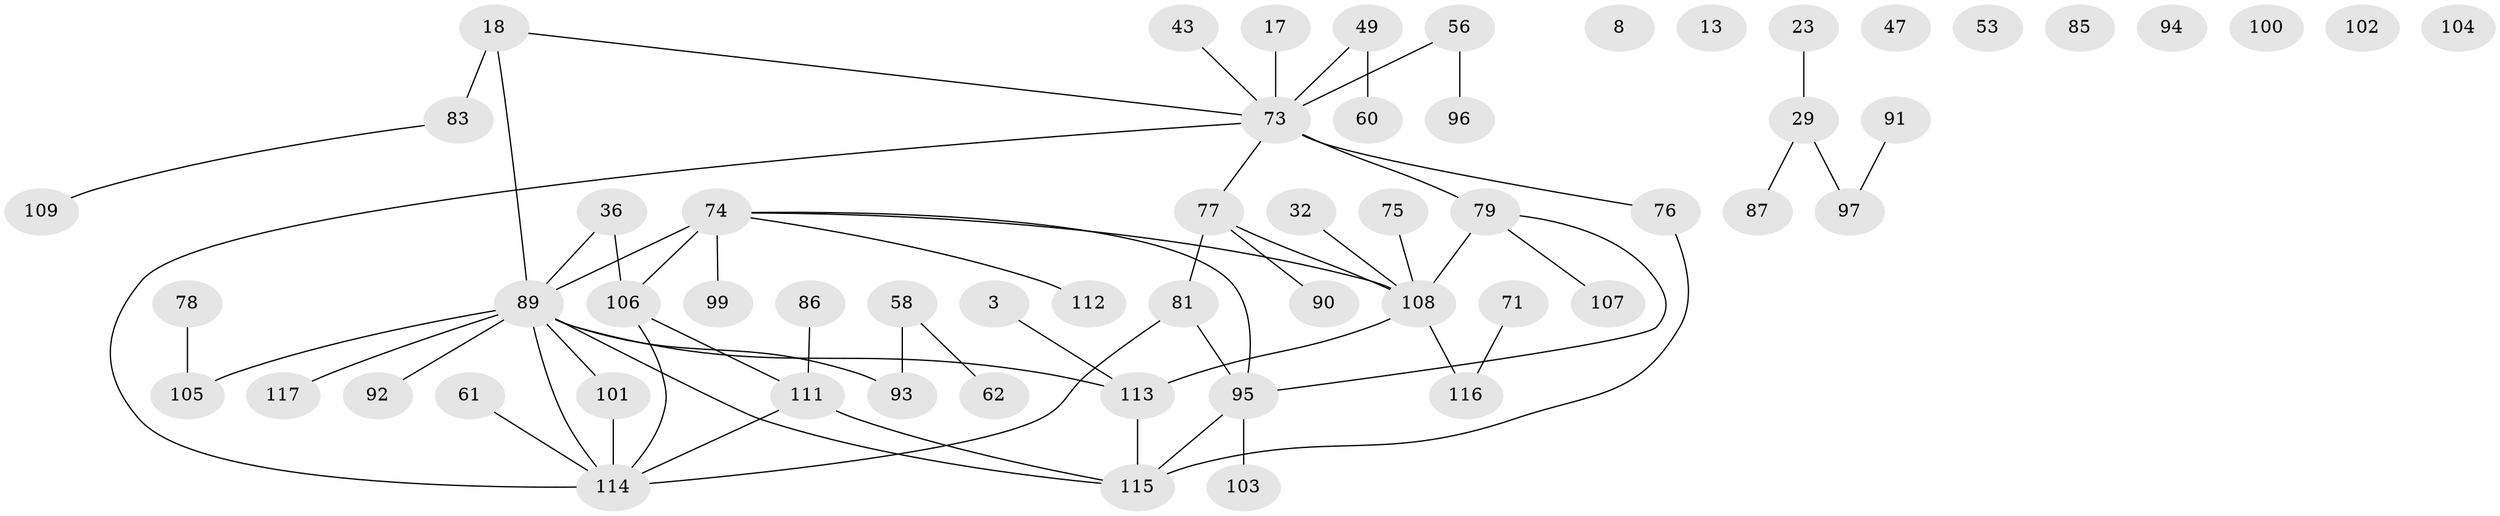 // original degree distribution, {3: 0.2222222222222222, 2: 0.24786324786324787, 1: 0.23931623931623933, 5: 0.05128205128205128, 4: 0.11965811965811966, 0: 0.07692307692307693, 6: 0.02564102564102564, 8: 0.017094017094017096}
// Generated by graph-tools (version 1.1) at 2025/43/03/04/25 21:43:48]
// undirected, 58 vertices, 62 edges
graph export_dot {
graph [start="1"]
  node [color=gray90,style=filled];
  3;
  8;
  13;
  17;
  18;
  23 [super="+6"];
  29;
  32;
  36;
  43 [super="+9+21"];
  47;
  49 [super="+35"];
  53;
  56;
  58 [super="+11"];
  60 [super="+20"];
  61 [super="+41"];
  62;
  71;
  73 [super="+64+40"];
  74 [super="+7+25"];
  75;
  76;
  77;
  78;
  79 [super="+50+67"];
  81 [super="+27"];
  83 [super="+54"];
  85;
  86;
  87 [super="+45"];
  89 [super="+46+88+80"];
  90 [super="+16"];
  91;
  92;
  93;
  94;
  95 [super="+70+84"];
  96;
  97 [super="+19"];
  99;
  100;
  101 [super="+65"];
  102;
  103;
  104;
  105;
  106 [super="+30"];
  107;
  108 [super="+2+72+66+82+24"];
  109;
  111 [super="+52"];
  112;
  113 [super="+57+63+98"];
  114 [super="+48+69+110"];
  115 [super="+68"];
  116;
  117;
  3 -- 113;
  17 -- 73;
  18 -- 83 [weight=2];
  18 -- 89;
  18 -- 73;
  23 -- 29;
  29 -- 97 [weight=2];
  29 -- 87;
  32 -- 108;
  36 -- 106;
  36 -- 89;
  43 -- 73;
  49 -- 73;
  49 -- 60;
  56 -- 96;
  56 -- 73;
  58 -- 93;
  58 -- 62;
  61 -- 114;
  71 -- 116;
  73 -- 76;
  73 -- 77;
  73 -- 79 [weight=2];
  73 -- 114;
  74 -- 99;
  74 -- 89 [weight=3];
  74 -- 112;
  74 -- 106 [weight=2];
  74 -- 95 [weight=2];
  74 -- 108;
  75 -- 108 [weight=2];
  76 -- 115;
  77 -- 81 [weight=2];
  77 -- 108;
  77 -- 90;
  78 -- 105;
  79 -- 95;
  79 -- 107;
  79 -- 108 [weight=4];
  81 -- 95;
  81 -- 114 [weight=2];
  83 -- 109;
  86 -- 111;
  89 -- 101 [weight=2];
  89 -- 113 [weight=2];
  89 -- 115;
  89 -- 105;
  89 -- 93;
  89 -- 92;
  89 -- 117;
  89 -- 114 [weight=2];
  91 -- 97;
  95 -- 115 [weight=2];
  95 -- 103;
  101 -- 114;
  106 -- 111 [weight=2];
  106 -- 114;
  108 -- 116;
  108 -- 113 [weight=2];
  111 -- 115 [weight=2];
  111 -- 114;
  113 -- 115;
}
